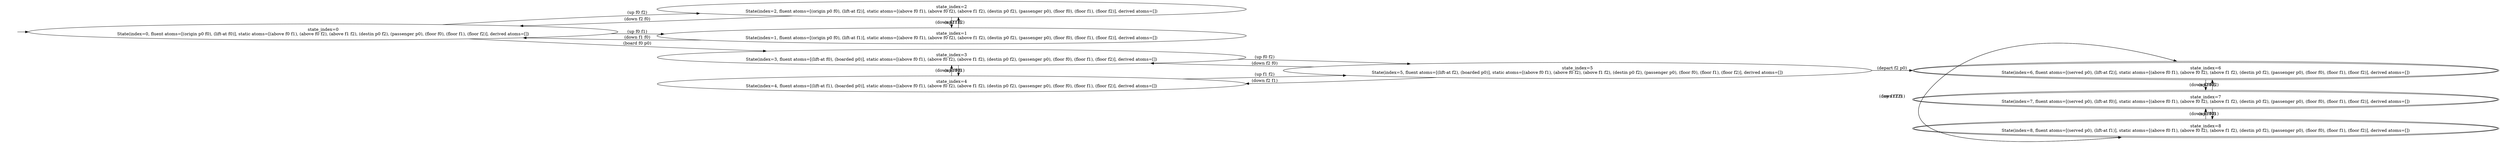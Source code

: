 digraph {
rankdir="LR"
s0[label="state_index=0
State(index=0, fluent atoms=[(origin p0 f0), (lift-at f0)], static atoms=[(above f0 f1), (above f0 f2), (above f1 f2), (destin p0 f2), (passenger p0), (floor f0), (floor f1), (floor f2)], derived atoms=[])
"]
s1[label="state_index=1
State(index=1, fluent atoms=[(origin p0 f0), (lift-at f1)], static atoms=[(above f0 f1), (above f0 f2), (above f1 f2), (destin p0 f2), (passenger p0), (floor f0), (floor f1), (floor f2)], derived atoms=[])
"]
s2[label="state_index=2
State(index=2, fluent atoms=[(origin p0 f0), (lift-at f2)], static atoms=[(above f0 f1), (above f0 f2), (above f1 f2), (destin p0 f2), (passenger p0), (floor f0), (floor f1), (floor f2)], derived atoms=[])
"]
s3[label="state_index=3
State(index=3, fluent atoms=[(lift-at f0), (boarded p0)], static atoms=[(above f0 f1), (above f0 f2), (above f1 f2), (destin p0 f2), (passenger p0), (floor f0), (floor f1), (floor f2)], derived atoms=[])
"]
s4[label="state_index=4
State(index=4, fluent atoms=[(lift-at f1), (boarded p0)], static atoms=[(above f0 f1), (above f0 f2), (above f1 f2), (destin p0 f2), (passenger p0), (floor f0), (floor f1), (floor f2)], derived atoms=[])
"]
s5[label="state_index=5
State(index=5, fluent atoms=[(lift-at f2), (boarded p0)], static atoms=[(above f0 f1), (above f0 f2), (above f1 f2), (destin p0 f2), (passenger p0), (floor f0), (floor f1), (floor f2)], derived atoms=[])
"]
s6[peripheries=2,label="state_index=6
State(index=6, fluent atoms=[(served p0), (lift-at f2)], static atoms=[(above f0 f1), (above f0 f2), (above f1 f2), (destin p0 f2), (passenger p0), (floor f0), (floor f1), (floor f2)], derived atoms=[])
"]
s7[peripheries=2,label="state_index=7
State(index=7, fluent atoms=[(served p0), (lift-at f0)], static atoms=[(above f0 f1), (above f0 f2), (above f1 f2), (destin p0 f2), (passenger p0), (floor f0), (floor f1), (floor f2)], derived atoms=[])
"]
s8[peripheries=2,label="state_index=8
State(index=8, fluent atoms=[(served p0), (lift-at f1)], static atoms=[(above f0 f1), (above f0 f2), (above f1 f2), (destin p0 f2), (passenger p0), (floor f0), (floor f1), (floor f2)], derived atoms=[])
"]
Dangling [ label = "", style = invis ]
{ rank = same; Dangling }
Dangling -> s0
{ rank = same; s1,s2}
{ rank = same; s0}
{ rank = same; s3,s4}
{ rank = same; s5}
{ rank = same; s6,s7,s8}
s0->s1 [label="(up f0 f1)
"]
s0->s2 [label="(up f0 f2)
"]
s0->s3 [label="(board f0 p0)
"]
s1->s0 [label="(down f1 f0)
"]
s1->s2 [label="(up f1 f2)
"]
s2->s0 [label="(down f2 f0)
"]
s2->s1 [label="(down f2 f1)
"]
s3->s4 [label="(up f0 f1)
"]
s3->s5 [label="(up f0 f2)
"]
s4->s3 [label="(down f1 f0)
"]
s4->s5 [label="(up f1 f2)
"]
s5->s3 [label="(down f2 f0)
"]
s5->s4 [label="(down f2 f1)
"]
s5->s6 [label="(depart f2 p0)
"]
s6->s7 [label="(down f2 f0)
"]
s6->s8 [label="(down f2 f1)
"]
s7->s6 [label="(up f0 f2)
"]
s7->s8 [label="(up f0 f1)
"]
s8->s6 [label="(up f1 f2)
"]
s8->s7 [label="(down f1 f0)
"]
}
